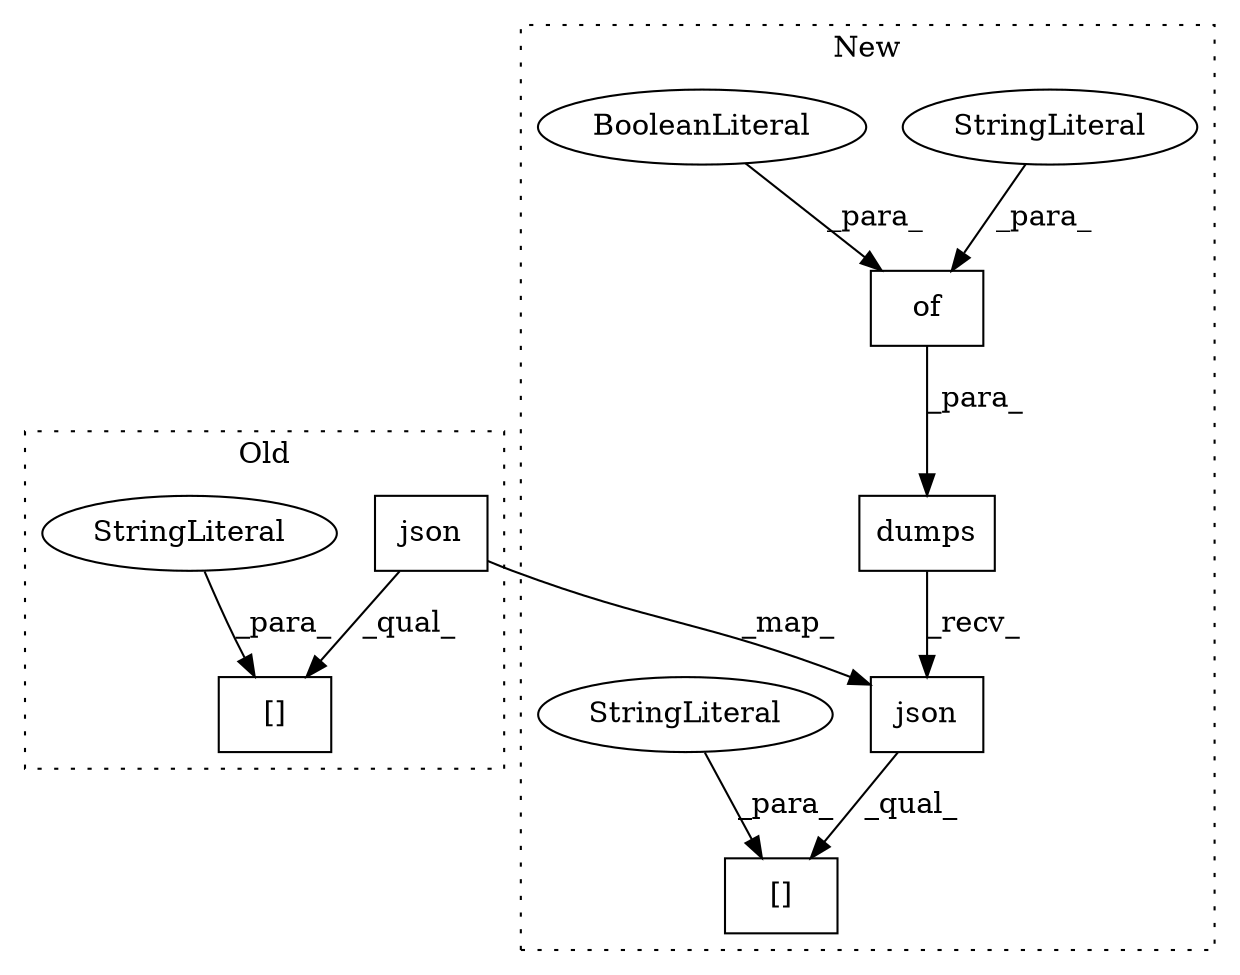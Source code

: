 digraph G {
subgraph cluster0 {
1 [label="[]" a="2" s="18535,18555" l="16,1" shape="box"];
3 [label="StringLiteral" a="45" s="18551" l="4" shape="ellipse"];
7 [label="json" a="32" s="17799" l="6" shape="box"];
label = "Old";
style="dotted";
}
subgraph cluster1 {
2 [label="dumps" a="32" s="17341,17374" l="6,1" shape="box"];
4 [label="of" a="32" s="17351,17373" l="3,1" shape="box"];
5 [label="StringLiteral" a="45" s="17354" l="14" shape="ellipse"];
6 [label="BooleanLiteral" a="9" s="17369" l="4" shape="ellipse"];
8 [label="json" a="32" s="17419" l="6" shape="box"];
9 [label="[]" a="2" s="17410,17430" l="16,1" shape="box"];
10 [label="StringLiteral" a="45" s="17426" l="4" shape="ellipse"];
label = "New";
style="dotted";
}
2 -> 8 [label="_recv_"];
3 -> 1 [label="_para_"];
4 -> 2 [label="_para_"];
5 -> 4 [label="_para_"];
6 -> 4 [label="_para_"];
7 -> 8 [label="_map_"];
7 -> 1 [label="_qual_"];
8 -> 9 [label="_qual_"];
10 -> 9 [label="_para_"];
}